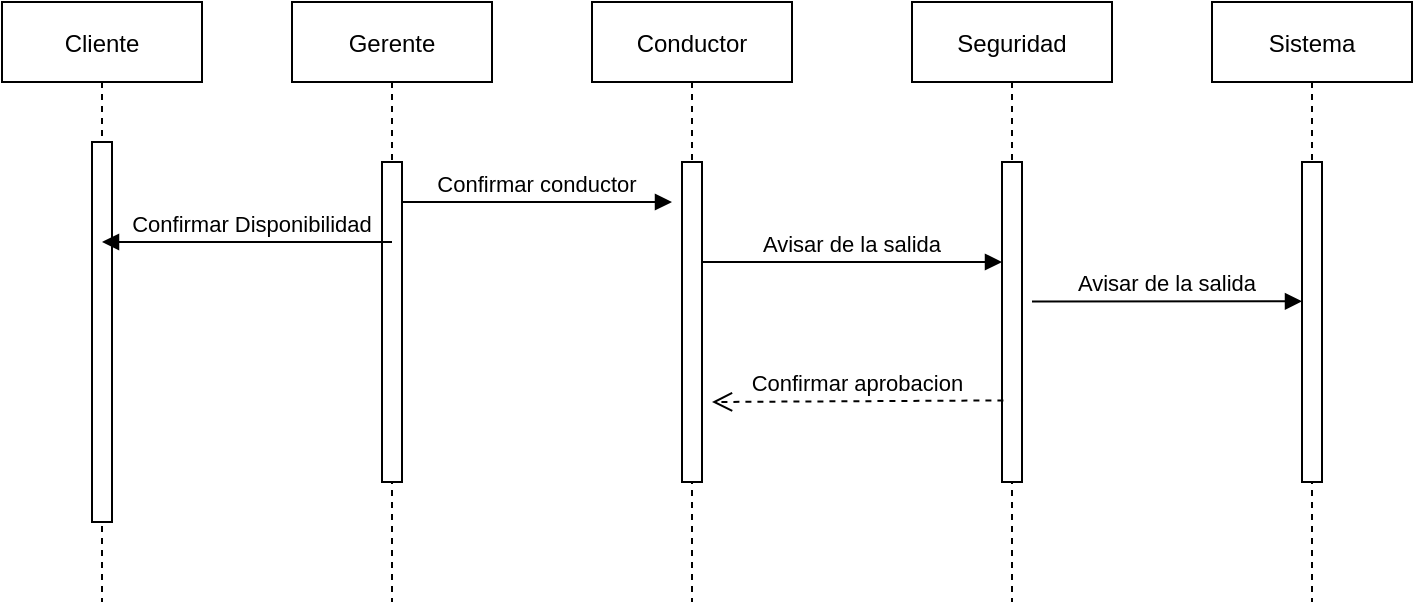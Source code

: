 <mxfile version="16.5.2" type="github">
  <diagram id="kgpKYQtTHZ0yAKxKKP6v" name="Page-1">
    <mxGraphModel dx="683" dy="434" grid="1" gridSize="10" guides="1" tooltips="1" connect="1" arrows="1" fold="1" page="1" pageScale="1" pageWidth="850" pageHeight="1100" math="0" shadow="0">
      <root>
        <mxCell id="0" />
        <mxCell id="1" parent="0" />
        <mxCell id="3nuBFxr9cyL0pnOWT2aG-1" value="Cliente" style="shape=umlLifeline;perimeter=lifelinePerimeter;container=1;collapsible=0;recursiveResize=0;rounded=0;shadow=0;strokeWidth=1;" parent="1" vertex="1">
          <mxGeometry x="35" y="90" width="100" height="300" as="geometry" />
        </mxCell>
        <mxCell id="3nuBFxr9cyL0pnOWT2aG-2" value="" style="points=[];perimeter=orthogonalPerimeter;rounded=0;shadow=0;strokeWidth=1;" parent="3nuBFxr9cyL0pnOWT2aG-1" vertex="1">
          <mxGeometry x="45" y="70" width="10" height="190" as="geometry" />
        </mxCell>
        <mxCell id="3nuBFxr9cyL0pnOWT2aG-5" value="Gerente" style="shape=umlLifeline;perimeter=lifelinePerimeter;container=1;collapsible=0;recursiveResize=0;rounded=0;shadow=0;strokeWidth=1;" parent="1" vertex="1">
          <mxGeometry x="180" y="90" width="100" height="300" as="geometry" />
        </mxCell>
        <mxCell id="3nuBFxr9cyL0pnOWT2aG-6" value="" style="points=[];perimeter=orthogonalPerimeter;rounded=0;shadow=0;strokeWidth=1;" parent="3nuBFxr9cyL0pnOWT2aG-5" vertex="1">
          <mxGeometry x="45" y="80" width="10" height="160" as="geometry" />
        </mxCell>
        <mxCell id="KE9UqYUo_kO8XwsWE6Dw-8" value="Confirmar conductor" style="verticalAlign=bottom;endArrow=block;shadow=0;strokeWidth=1;" edge="1" parent="3nuBFxr9cyL0pnOWT2aG-5">
          <mxGeometry relative="1" as="geometry">
            <mxPoint x="55" y="100.0" as="sourcePoint" />
            <mxPoint x="190" y="100" as="targetPoint" />
          </mxGeometry>
        </mxCell>
        <mxCell id="3nuBFxr9cyL0pnOWT2aG-9" value="Confirmar Disponibilidad" style="verticalAlign=bottom;endArrow=block;shadow=0;strokeWidth=1;" parent="1" target="3nuBFxr9cyL0pnOWT2aG-1" edge="1">
          <mxGeometry x="-0.037" relative="1" as="geometry">
            <mxPoint x="230" y="210" as="sourcePoint" />
            <mxPoint x="95" y="210" as="targetPoint" />
            <Array as="points">
              <mxPoint x="230" y="210" />
              <mxPoint x="160" y="210" />
            </Array>
            <mxPoint as="offset" />
          </mxGeometry>
        </mxCell>
        <mxCell id="KE9UqYUo_kO8XwsWE6Dw-1" value="Conductor" style="shape=umlLifeline;perimeter=lifelinePerimeter;container=1;collapsible=0;recursiveResize=0;rounded=0;shadow=0;strokeWidth=1;" vertex="1" parent="1">
          <mxGeometry x="330" y="90" width="100" height="300" as="geometry" />
        </mxCell>
        <mxCell id="KE9UqYUo_kO8XwsWE6Dw-2" value="" style="points=[];perimeter=orthogonalPerimeter;rounded=0;shadow=0;strokeWidth=1;" vertex="1" parent="KE9UqYUo_kO8XwsWE6Dw-1">
          <mxGeometry x="45" y="80" width="10" height="160" as="geometry" />
        </mxCell>
        <mxCell id="KE9UqYUo_kO8XwsWE6Dw-3" value="Seguridad" style="shape=umlLifeline;perimeter=lifelinePerimeter;container=1;collapsible=0;recursiveResize=0;rounded=0;shadow=0;strokeWidth=1;" vertex="1" parent="1">
          <mxGeometry x="490" y="90" width="100" height="300" as="geometry" />
        </mxCell>
        <mxCell id="KE9UqYUo_kO8XwsWE6Dw-4" value="" style="points=[];perimeter=orthogonalPerimeter;rounded=0;shadow=0;strokeWidth=1;" vertex="1" parent="KE9UqYUo_kO8XwsWE6Dw-3">
          <mxGeometry x="45" y="80" width="10" height="160" as="geometry" />
        </mxCell>
        <mxCell id="KE9UqYUo_kO8XwsWE6Dw-5" value="Sistema" style="shape=umlLifeline;perimeter=lifelinePerimeter;container=1;collapsible=0;recursiveResize=0;rounded=0;shadow=0;strokeWidth=1;" vertex="1" parent="1">
          <mxGeometry x="640" y="90" width="100" height="300" as="geometry" />
        </mxCell>
        <mxCell id="KE9UqYUo_kO8XwsWE6Dw-6" value="" style="points=[];perimeter=orthogonalPerimeter;rounded=0;shadow=0;strokeWidth=1;" vertex="1" parent="KE9UqYUo_kO8XwsWE6Dw-5">
          <mxGeometry x="45" y="80" width="10" height="160" as="geometry" />
        </mxCell>
        <mxCell id="KE9UqYUo_kO8XwsWE6Dw-7" value="Avisar de la salida" style="verticalAlign=bottom;endArrow=block;entryX=0;entryY=0;shadow=0;strokeWidth=1;" edge="1" parent="1" source="KE9UqYUo_kO8XwsWE6Dw-2">
          <mxGeometry relative="1" as="geometry">
            <mxPoint x="390" y="220.0" as="sourcePoint" />
            <mxPoint x="535" y="220.0" as="targetPoint" />
            <Array as="points">
              <mxPoint x="535" y="220" />
            </Array>
          </mxGeometry>
        </mxCell>
        <mxCell id="KE9UqYUo_kO8XwsWE6Dw-11" value="Confirmar aprobacion" style="verticalAlign=bottom;endArrow=open;dashed=1;endSize=8;exitX=0.071;exitY=0.745;shadow=0;strokeWidth=1;exitDx=0;exitDy=0;exitPerimeter=0;" edge="1" parent="1" source="KE9UqYUo_kO8XwsWE6Dw-4">
          <mxGeometry relative="1" as="geometry">
            <mxPoint x="390" y="290.0" as="targetPoint" />
            <mxPoint x="525" y="290.0" as="sourcePoint" />
          </mxGeometry>
        </mxCell>
        <mxCell id="KE9UqYUo_kO8XwsWE6Dw-12" value="Avisar de la salida" style="verticalAlign=bottom;endArrow=block;entryX=0;entryY=0;shadow=0;strokeWidth=1;" edge="1" parent="1">
          <mxGeometry relative="1" as="geometry">
            <mxPoint x="550" y="239.77" as="sourcePoint" />
            <mxPoint x="685" y="239.66" as="targetPoint" />
            <Array as="points" />
          </mxGeometry>
        </mxCell>
      </root>
    </mxGraphModel>
  </diagram>
</mxfile>
